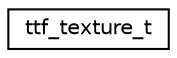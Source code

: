 digraph "Graphical Class Hierarchy"
{
 // INTERACTIVE_SVG=YES
  edge [fontname="Helvetica",fontsize="10",labelfontname="Helvetica",labelfontsize="10"];
  node [fontname="Helvetica",fontsize="10",shape=record];
  rankdir="LR";
  Node1 [label="ttf_texture_t",height=0.2,width=0.4,color="black", fillcolor="white", style="filled",URL="$_texture_8h.html#structttf__texture__t"];
}
